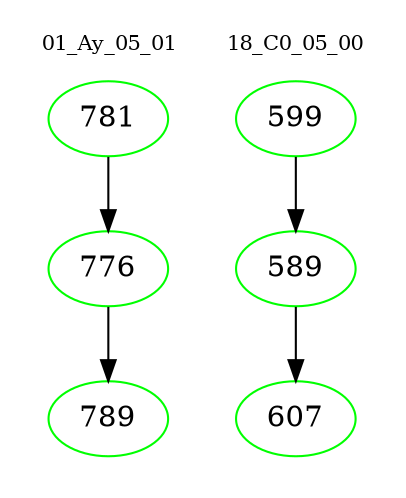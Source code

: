 digraph{
subgraph cluster_0 {
color = white
label = "01_Ay_05_01";
fontsize=10;
T0_781 [label="781", color="green"]
T0_781 -> T0_776 [color="black"]
T0_776 [label="776", color="green"]
T0_776 -> T0_789 [color="black"]
T0_789 [label="789", color="green"]
}
subgraph cluster_1 {
color = white
label = "18_C0_05_00";
fontsize=10;
T1_599 [label="599", color="green"]
T1_599 -> T1_589 [color="black"]
T1_589 [label="589", color="green"]
T1_589 -> T1_607 [color="black"]
T1_607 [label="607", color="green"]
}
}
